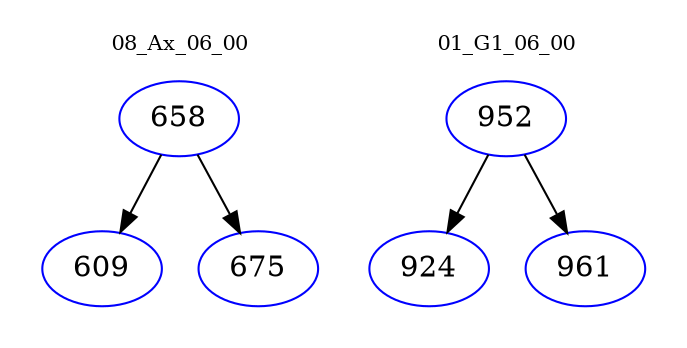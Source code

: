digraph{
subgraph cluster_0 {
color = white
label = "08_Ax_06_00";
fontsize=10;
T0_658 [label="658", color="blue"]
T0_658 -> T0_609 [color="black"]
T0_609 [label="609", color="blue"]
T0_658 -> T0_675 [color="black"]
T0_675 [label="675", color="blue"]
}
subgraph cluster_1 {
color = white
label = "01_G1_06_00";
fontsize=10;
T1_952 [label="952", color="blue"]
T1_952 -> T1_924 [color="black"]
T1_924 [label="924", color="blue"]
T1_952 -> T1_961 [color="black"]
T1_961 [label="961", color="blue"]
}
}
